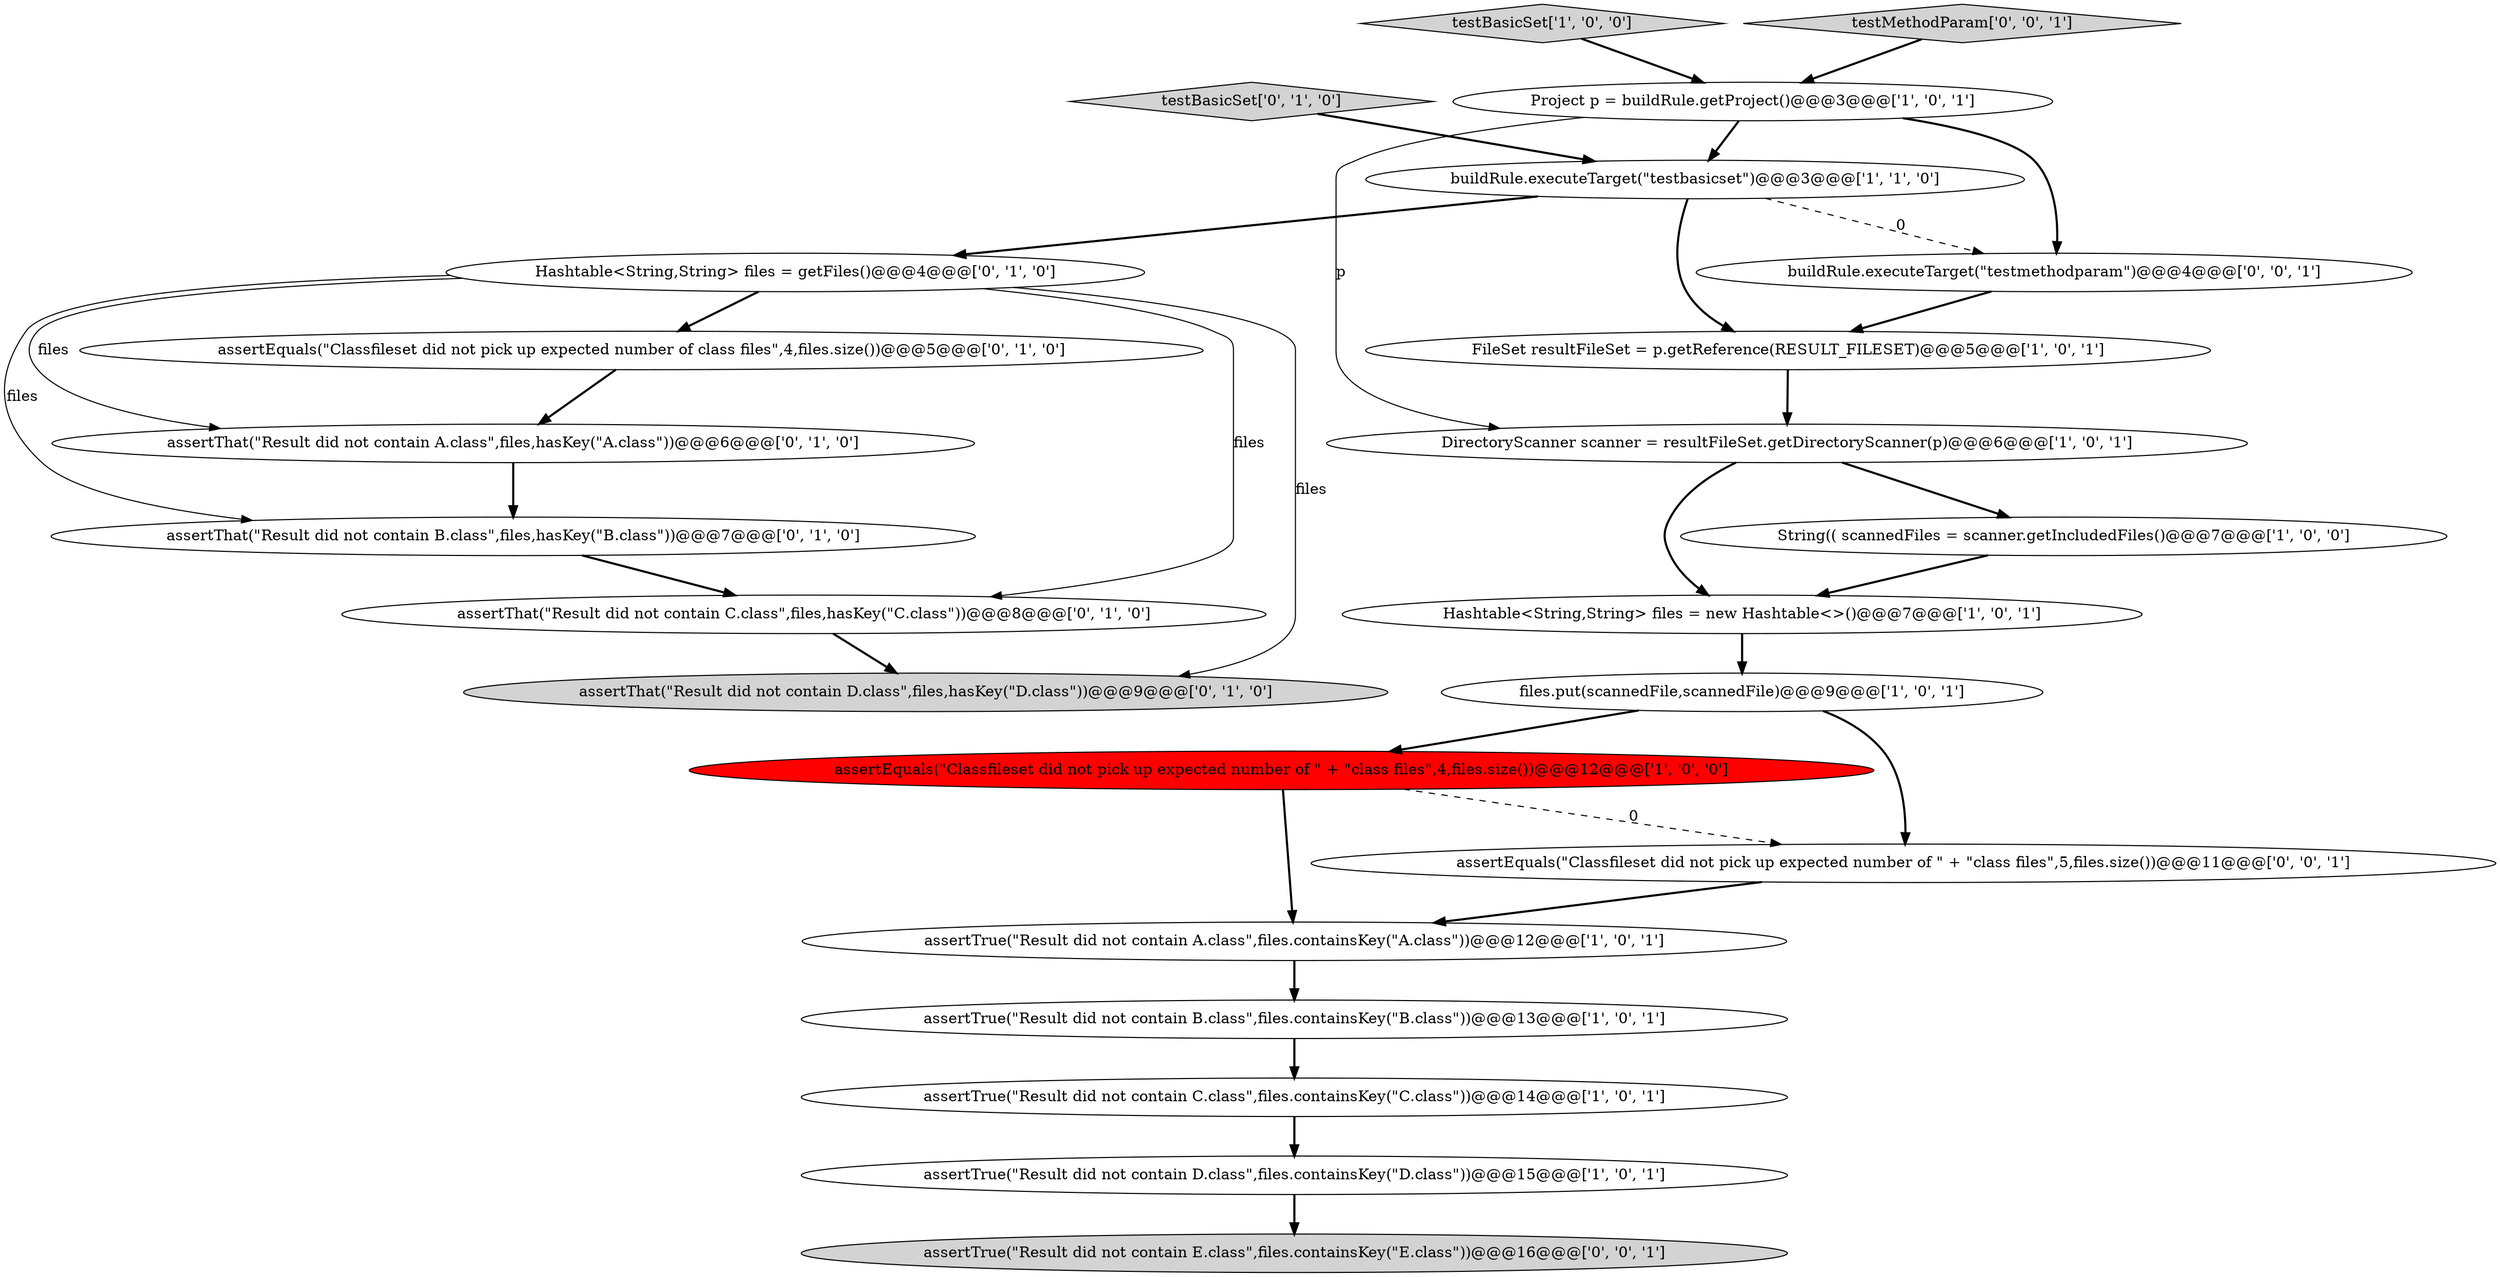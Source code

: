 digraph {
16 [style = filled, label = "testBasicSet['0', '1', '0']", fillcolor = lightgray, shape = diamond image = "AAA0AAABBB2BBB"];
10 [style = filled, label = "files.put(scannedFile,scannedFile)@@@9@@@['1', '0', '1']", fillcolor = white, shape = ellipse image = "AAA0AAABBB1BBB"];
3 [style = filled, label = "assertTrue(\"Result did not contain C.class\",files.containsKey(\"C.class\"))@@@14@@@['1', '0', '1']", fillcolor = white, shape = ellipse image = "AAA0AAABBB1BBB"];
18 [style = filled, label = "assertThat(\"Result did not contain A.class\",files,hasKey(\"A.class\"))@@@6@@@['0', '1', '0']", fillcolor = white, shape = ellipse image = "AAA0AAABBB2BBB"];
11 [style = filled, label = "assertTrue(\"Result did not contain B.class\",files.containsKey(\"B.class\"))@@@13@@@['1', '0', '1']", fillcolor = white, shape = ellipse image = "AAA0AAABBB1BBB"];
0 [style = filled, label = "buildRule.executeTarget(\"testbasicset\")@@@3@@@['1', '1', '0']", fillcolor = white, shape = ellipse image = "AAA0AAABBB1BBB"];
2 [style = filled, label = "Project p = buildRule.getProject()@@@3@@@['1', '0', '1']", fillcolor = white, shape = ellipse image = "AAA0AAABBB1BBB"];
5 [style = filled, label = "FileSet resultFileSet = p.getReference(RESULT_FILESET)@@@5@@@['1', '0', '1']", fillcolor = white, shape = ellipse image = "AAA0AAABBB1BBB"];
12 [style = filled, label = "assertTrue(\"Result did not contain D.class\",files.containsKey(\"D.class\"))@@@15@@@['1', '0', '1']", fillcolor = white, shape = ellipse image = "AAA0AAABBB1BBB"];
9 [style = filled, label = "String(( scannedFiles = scanner.getIncludedFiles()@@@7@@@['1', '0', '0']", fillcolor = white, shape = ellipse image = "AAA0AAABBB1BBB"];
1 [style = filled, label = "testBasicSet['1', '0', '0']", fillcolor = lightgray, shape = diamond image = "AAA0AAABBB1BBB"];
17 [style = filled, label = "assertEquals(\"Classfileset did not pick up expected number of class files\",4,files.size())@@@5@@@['0', '1', '0']", fillcolor = white, shape = ellipse image = "AAA0AAABBB2BBB"];
21 [style = filled, label = "buildRule.executeTarget(\"testmethodparam\")@@@4@@@['0', '0', '1']", fillcolor = white, shape = ellipse image = "AAA0AAABBB3BBB"];
19 [style = filled, label = "assertThat(\"Result did not contain C.class\",files,hasKey(\"C.class\"))@@@8@@@['0', '1', '0']", fillcolor = white, shape = ellipse image = "AAA0AAABBB2BBB"];
4 [style = filled, label = "Hashtable<String,String> files = new Hashtable<>()@@@7@@@['1', '0', '1']", fillcolor = white, shape = ellipse image = "AAA0AAABBB1BBB"];
13 [style = filled, label = "assertThat(\"Result did not contain D.class\",files,hasKey(\"D.class\"))@@@9@@@['0', '1', '0']", fillcolor = lightgray, shape = ellipse image = "AAA0AAABBB2BBB"];
23 [style = filled, label = "assertTrue(\"Result did not contain E.class\",files.containsKey(\"E.class\"))@@@16@@@['0', '0', '1']", fillcolor = lightgray, shape = ellipse image = "AAA0AAABBB3BBB"];
22 [style = filled, label = "testMethodParam['0', '0', '1']", fillcolor = lightgray, shape = diamond image = "AAA0AAABBB3BBB"];
8 [style = filled, label = "assertTrue(\"Result did not contain A.class\",files.containsKey(\"A.class\"))@@@12@@@['1', '0', '1']", fillcolor = white, shape = ellipse image = "AAA0AAABBB1BBB"];
6 [style = filled, label = "assertEquals(\"Classfileset did not pick up expected number of \" + \"class files\",4,files.size())@@@12@@@['1', '0', '0']", fillcolor = red, shape = ellipse image = "AAA1AAABBB1BBB"];
14 [style = filled, label = "Hashtable<String,String> files = getFiles()@@@4@@@['0', '1', '0']", fillcolor = white, shape = ellipse image = "AAA0AAABBB2BBB"];
20 [style = filled, label = "assertEquals(\"Classfileset did not pick up expected number of \" + \"class files\",5,files.size())@@@11@@@['0', '0', '1']", fillcolor = white, shape = ellipse image = "AAA0AAABBB3BBB"];
15 [style = filled, label = "assertThat(\"Result did not contain B.class\",files,hasKey(\"B.class\"))@@@7@@@['0', '1', '0']", fillcolor = white, shape = ellipse image = "AAA0AAABBB2BBB"];
7 [style = filled, label = "DirectoryScanner scanner = resultFileSet.getDirectoryScanner(p)@@@6@@@['1', '0', '1']", fillcolor = white, shape = ellipse image = "AAA0AAABBB1BBB"];
4->10 [style = bold, label=""];
16->0 [style = bold, label=""];
10->20 [style = bold, label=""];
22->2 [style = bold, label=""];
14->13 [style = solid, label="files"];
6->20 [style = dashed, label="0"];
9->4 [style = bold, label=""];
18->15 [style = bold, label=""];
14->17 [style = bold, label=""];
7->4 [style = bold, label=""];
3->12 [style = bold, label=""];
15->19 [style = bold, label=""];
10->6 [style = bold, label=""];
2->7 [style = solid, label="p"];
7->9 [style = bold, label=""];
21->5 [style = bold, label=""];
0->14 [style = bold, label=""];
2->0 [style = bold, label=""];
20->8 [style = bold, label=""];
19->13 [style = bold, label=""];
11->3 [style = bold, label=""];
2->21 [style = bold, label=""];
0->21 [style = dashed, label="0"];
6->8 [style = bold, label=""];
14->18 [style = solid, label="files"];
5->7 [style = bold, label=""];
14->15 [style = solid, label="files"];
1->2 [style = bold, label=""];
12->23 [style = bold, label=""];
8->11 [style = bold, label=""];
17->18 [style = bold, label=""];
0->5 [style = bold, label=""];
14->19 [style = solid, label="files"];
}
